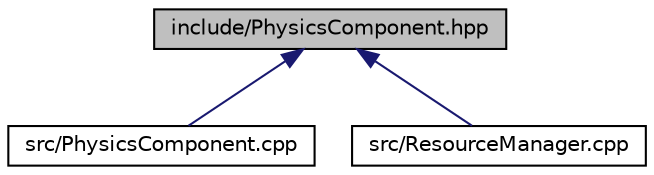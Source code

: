 digraph "include/PhysicsComponent.hpp"
{
  edge [fontname="Helvetica",fontsize="10",labelfontname="Helvetica",labelfontsize="10"];
  node [fontname="Helvetica",fontsize="10",shape=record];
  Node4 [label="include/PhysicsComponent.hpp",height=0.2,width=0.4,color="black", fillcolor="grey75", style="filled", fontcolor="black"];
  Node4 -> Node5 [dir="back",color="midnightblue",fontsize="10",style="solid",fontname="Helvetica"];
  Node5 [label="src/PhysicsComponent.cpp",height=0.2,width=0.4,color="black", fillcolor="white", style="filled",URL="$PhysicsComponent_8cpp.html"];
  Node4 -> Node6 [dir="back",color="midnightblue",fontsize="10",style="solid",fontname="Helvetica"];
  Node6 [label="src/ResourceManager.cpp",height=0.2,width=0.4,color="black", fillcolor="white", style="filled",URL="$ResourceManager_8cpp.html"];
}
